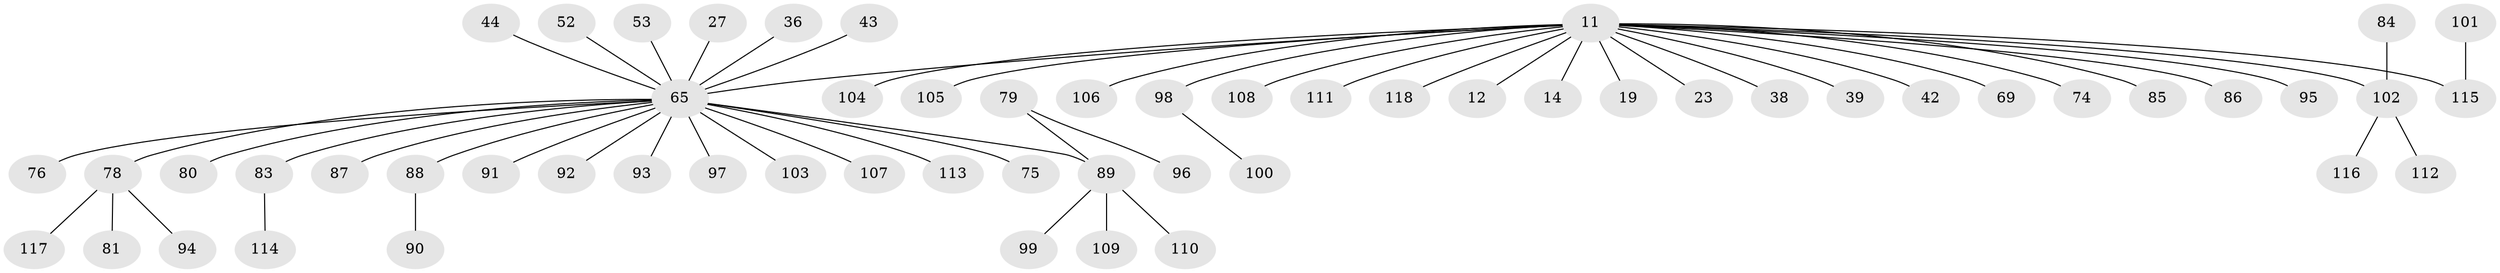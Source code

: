 // original degree distribution, {2: 0.17796610169491525, 17: 0.00847457627118644, 13: 0.00847457627118644, 7: 0.025423728813559324, 10: 0.00847457627118644, 5: 0.00847457627118644, 3: 0.07627118644067797, 9: 0.00847457627118644, 1: 0.6440677966101694, 4: 0.025423728813559324, 6: 0.00847457627118644}
// Generated by graph-tools (version 1.1) at 2025/48/03/09/25 04:48:50]
// undirected, 59 vertices, 58 edges
graph export_dot {
graph [start="1"]
  node [color=gray90,style=filled];
  11 [super="+2"];
  12;
  14;
  19;
  23;
  27;
  36;
  38;
  39;
  42;
  43;
  44;
  52;
  53;
  65 [super="+31+4+61"];
  69 [super="+45"];
  74;
  75;
  76 [super="+32+37"];
  78 [super="+71+34+62"];
  79;
  80;
  81;
  83;
  84;
  85;
  86;
  87 [super="+72"];
  88 [super="+50"];
  89 [super="+21+54+60+67+68+77"];
  90;
  91;
  92;
  93 [super="+17+64"];
  94;
  95 [super="+51"];
  96;
  97;
  98;
  99;
  100;
  101;
  102 [super="+63+70+73+82"];
  103;
  104 [super="+1"];
  105;
  106;
  107;
  108;
  109;
  110;
  111;
  112;
  113;
  114;
  115 [super="+15+20"];
  116;
  117;
  118 [super="+13"];
  11 -- 12;
  11 -- 38;
  11 -- 74;
  11 -- 85;
  11 -- 108;
  11 -- 111;
  11 -- 65 [weight=3];
  11 -- 14;
  11 -- 19;
  11 -- 86;
  11 -- 23;
  11 -- 98;
  11 -- 39;
  11 -- 105;
  11 -- 42;
  11 -- 106;
  11 -- 104;
  11 -- 118;
  11 -- 115;
  11 -- 69;
  11 -- 95;
  11 -- 102;
  27 -- 65;
  36 -- 65;
  43 -- 65;
  44 -- 65;
  52 -- 65;
  53 -- 65;
  65 -- 113;
  65 -- 83;
  65 -- 75;
  65 -- 80;
  65 -- 91;
  65 -- 92;
  65 -- 97;
  65 -- 103;
  65 -- 93;
  65 -- 76;
  65 -- 88;
  65 -- 107;
  65 -- 78;
  65 -- 89;
  65 -- 87;
  78 -- 94;
  78 -- 81;
  78 -- 117;
  79 -- 96;
  79 -- 89;
  83 -- 114;
  84 -- 102;
  88 -- 90;
  89 -- 99;
  89 -- 109;
  89 -- 110;
  98 -- 100;
  101 -- 115;
  102 -- 112;
  102 -- 116;
}

